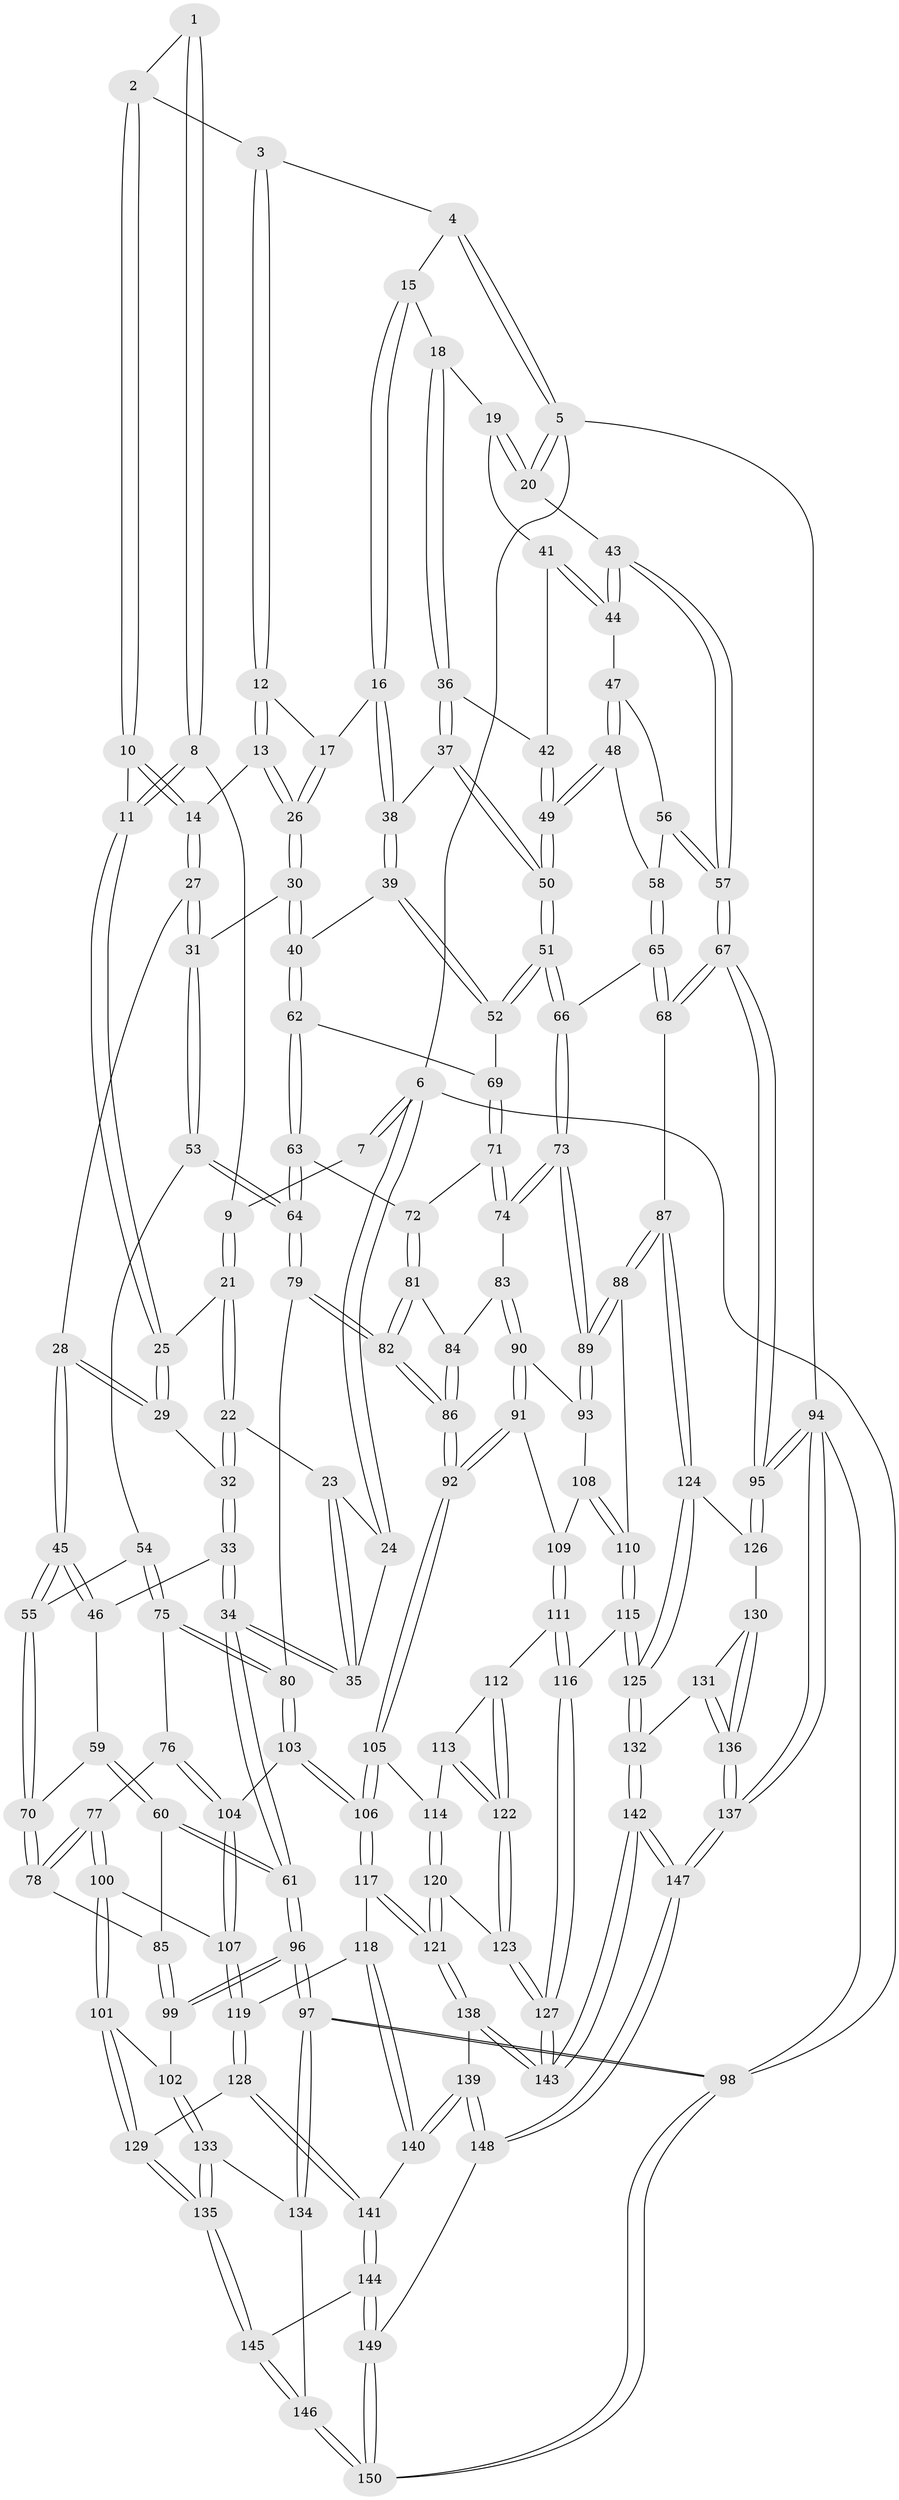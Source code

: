 // Generated by graph-tools (version 1.1) at 2025/11/02/27/25 16:11:55]
// undirected, 150 vertices, 372 edges
graph export_dot {
graph [start="1"]
  node [color=gray90,style=filled];
  1 [pos="+0.2822040612255948+0"];
  2 [pos="+0.5259583297822306+0"];
  3 [pos="+0.547885532676713+0"];
  4 [pos="+0.735221455723053+0"];
  5 [pos="+1+0"];
  6 [pos="+0+0"];
  7 [pos="+0.10475206799826922+0"];
  8 [pos="+0.3350603114037716+0.08241163317500529"];
  9 [pos="+0.17067923845566846+0.023531990623470892"];
  10 [pos="+0.3834808005440384+0.10163340842554985"];
  11 [pos="+0.35885755366285643+0.10417377497763454"];
  12 [pos="+0.5411072805615502+0.051128908757794404"];
  13 [pos="+0.45573720819815544+0.14213132002132575"];
  14 [pos="+0.40924603093151496+0.12697600539006668"];
  15 [pos="+0.740425636059527+0"];
  16 [pos="+0.6359848159163357+0.1578068944729068"];
  17 [pos="+0.5694678422083521+0.12181342644360267"];
  18 [pos="+0.799479248741692+0.12968830855612207"];
  19 [pos="+0.9236720368892726+0.16530852190199177"];
  20 [pos="+1+0"];
  21 [pos="+0.16506884401522592+0.07519800063877291"];
  22 [pos="+0.15834096259755218+0.0972560378146638"];
  23 [pos="+0.11078786504244557+0.1167969634426584"];
  24 [pos="+0+0"];
  25 [pos="+0.32048157741355604+0.1452757476736126"];
  26 [pos="+0.49835715882252085+0.19431021729675824"];
  27 [pos="+0.3870121669923828+0.25361699993927495"];
  28 [pos="+0.3393356080168228+0.26358045034700334"];
  29 [pos="+0.2940439347874873+0.21010906740117613"];
  30 [pos="+0.5096479834662283+0.2756306608037327"];
  31 [pos="+0.49113296707615745+0.28136936323851947"];
  32 [pos="+0.18950074102953304+0.20827165641145431"];
  33 [pos="+0.15807297698291184+0.2655105707693962"];
  34 [pos="+0+0.32805971377330495"];
  35 [pos="+0+0.30952836925941624"];
  36 [pos="+0.7398722409598689+0.21894774443251366"];
  37 [pos="+0.7389191531604153+0.21959134374680553"];
  38 [pos="+0.6613230620849645+0.22500273053359782"];
  39 [pos="+0.6044156023766741+0.2862240650994047"];
  40 [pos="+0.5701252598378462+0.2976911771372595"];
  41 [pos="+0.9132658991323592+0.22658081444202677"];
  42 [pos="+0.8530807604745415+0.2637516861294621"];
  43 [pos="+1+0.31951812845979666"];
  44 [pos="+0.9291438376766168+0.25531662179715003"];
  45 [pos="+0.30035273315582484+0.3772221890473821"];
  46 [pos="+0.18047727685349424+0.3010734533131024"];
  47 [pos="+0.9336566160822303+0.3110037552494893"];
  48 [pos="+0.9149549094777647+0.3428807126346959"];
  49 [pos="+0.8437663646721104+0.36487898388084894"];
  50 [pos="+0.7967543219349119+0.4115020528842847"];
  51 [pos="+0.7964727602381729+0.4122282073060875"];
  52 [pos="+0.7270519731151504+0.406323024282952"];
  53 [pos="+0.3974184534131773+0.4230642095344844"];
  54 [pos="+0.3185679216769932+0.4133017170368978"];
  55 [pos="+0.30912967451962897+0.4090724862904527"];
  56 [pos="+1+0.32129723864109944"];
  57 [pos="+1+0.3318355644885739"];
  58 [pos="+0.9380872086343229+0.36404949714715445"];
  59 [pos="+0.14897321015562603+0.4018493047787482"];
  60 [pos="+0+0.420919129362541"];
  61 [pos="+0+0.34433339715935773"];
  62 [pos="+0.5682135857532915+0.32465796444258166"];
  63 [pos="+0.5422837886527851+0.447891427309204"];
  64 [pos="+0.46159902106446365+0.48011828840684384"];
  65 [pos="+1+0.465369045410403"];
  66 [pos="+0.8076604112896087+0.4380244560332491"];
  67 [pos="+1+0.5207646615272713"];
  68 [pos="+1+0.5203859853032969"];
  69 [pos="+0.6604890452148819+0.450348198951771"];
  70 [pos="+0.22942425299626965+0.4690163411697121"];
  71 [pos="+0.6263368078086833+0.48719376076325077"];
  72 [pos="+0.5806799592530446+0.4710872374646982"];
  73 [pos="+0.801170841166967+0.5351947133022993"];
  74 [pos="+0.6366169081089281+0.5155676248123169"];
  75 [pos="+0.34700221687181826+0.5782646164665939"];
  76 [pos="+0.3146187052098422+0.5920513394079292"];
  77 [pos="+0.23053213921391974+0.5743072666272759"];
  78 [pos="+0.2000051944604457+0.5291197119532023"];
  79 [pos="+0.45691548508395213+0.5514198956990954"];
  80 [pos="+0.39721815041710257+0.586149866797729"];
  81 [pos="+0.5548970553582778+0.5455321881180917"];
  82 [pos="+0.49663303376042717+0.5874157991398498"];
  83 [pos="+0.6342839192666866+0.5340123466093758"];
  84 [pos="+0.5971734590101694+0.5550686957225103"];
  85 [pos="+0.12213150388651016+0.5404734277005128"];
  86 [pos="+0.5294275580645448+0.6362637993214709"];
  87 [pos="+0.8291585917983167+0.6331783034247318"];
  88 [pos="+0.8267715984384497+0.6309735282193637"];
  89 [pos="+0.8210965805036522+0.6227104639791835"];
  90 [pos="+0.6344387971389664+0.5344818073669622"];
  91 [pos="+0.5913062910274097+0.6494152579140763"];
  92 [pos="+0.5297745279865407+0.6372077225843749"];
  93 [pos="+0.6810730584733736+0.6062507123266166"];
  94 [pos="+1+1"];
  95 [pos="+1+0.8448530726852922"];
  96 [pos="+0+0.6635256945345647"];
  97 [pos="+0+0.8666449300751672"];
  98 [pos="+0+1"];
  99 [pos="+0.06964131391927585+0.6571711998909682"];
  100 [pos="+0.20906738889105078+0.7061807575240472"];
  101 [pos="+0.18215708569953476+0.7256592045926427"];
  102 [pos="+0.13503512300238954+0.7239196148307171"];
  103 [pos="+0.39763932273557734+0.6228475891449107"];
  104 [pos="+0.31654824036837087+0.68660340908168"];
  105 [pos="+0.506688683952307+0.680357352987208"];
  106 [pos="+0.42112651478926655+0.711293555736224"];
  107 [pos="+0.31123799568296256+0.7127368980086006"];
  108 [pos="+0.6195687502658044+0.6573487952028664"];
  109 [pos="+0.606950679092452+0.6568539126264209"];
  110 [pos="+0.6659010533535142+0.7029210876198628"];
  111 [pos="+0.593091851550363+0.7510631785967896"];
  112 [pos="+0.5770782203077126+0.7500057902788565"];
  113 [pos="+0.5333505260548594+0.7207811516107551"];
  114 [pos="+0.5147334068270402+0.6992741207873177"];
  115 [pos="+0.6645298037350083+0.7882891987747327"];
  116 [pos="+0.6373941839152579+0.7863768144882619"];
  117 [pos="+0.39121536463487655+0.7508186761143267"];
  118 [pos="+0.38223365600465287+0.7526152833302304"];
  119 [pos="+0.36100623224013484+0.7548074385541301"];
  120 [pos="+0.48610261610529815+0.8111587974635207"];
  121 [pos="+0.46393686339214885+0.8141608905055124"];
  122 [pos="+0.5243654003935333+0.8066243492756152"];
  123 [pos="+0.518577995945058+0.8167295452117191"];
  124 [pos="+0.8328946539202056+0.6617487088094527"];
  125 [pos="+0.7155325106434557+0.8248189178387838"];
  126 [pos="+0.8702387877560064+0.7119323849152617"];
  127 [pos="+0.554025725200026+0.8461909912507015"];
  128 [pos="+0.35127972324294027+0.7713046821503585"];
  129 [pos="+0.22395558621726064+0.8273873443084098"];
  130 [pos="+0.8752526752819764+0.7714439041397391"];
  131 [pos="+0.8063801366907726+0.8331849653378819"];
  132 [pos="+0.7213378992860738+0.8472768884695542"];
  133 [pos="+0.07337720434248296+0.8209059572993136"];
  134 [pos="+0.06320830455997874+0.8282819610972224"];
  135 [pos="+0.22258656480940392+0.8867603722828986"];
  136 [pos="+0.9163851489402741+0.8760117036812198"];
  137 [pos="+1+1"];
  138 [pos="+0.43560474383527925+0.9070438845475159"];
  139 [pos="+0.42120265658615047+0.9147648078062454"];
  140 [pos="+0.4033872991284795+0.9092058992736528"];
  141 [pos="+0.32872735453635876+0.8960512893395588"];
  142 [pos="+0.7080104032703796+1"];
  143 [pos="+0.5707945476089201+0.9440034332069002"];
  144 [pos="+0.3016591418945624+0.9100849485855467"];
  145 [pos="+0.22331498755269977+0.8890660677964872"];
  146 [pos="+0.1348854368718512+0.9987316962618185"];
  147 [pos="+0.7363688178896031+1"];
  148 [pos="+0.4042971607242222+1"];
  149 [pos="+0.3406684673049273+1"];
  150 [pos="+0+1"];
  1 -- 2;
  1 -- 8;
  1 -- 8;
  2 -- 3;
  2 -- 10;
  2 -- 10;
  3 -- 4;
  3 -- 12;
  3 -- 12;
  4 -- 5;
  4 -- 5;
  4 -- 15;
  5 -- 6;
  5 -- 20;
  5 -- 20;
  5 -- 94;
  6 -- 7;
  6 -- 7;
  6 -- 24;
  6 -- 24;
  6 -- 98;
  7 -- 9;
  8 -- 9;
  8 -- 11;
  8 -- 11;
  9 -- 21;
  9 -- 21;
  10 -- 11;
  10 -- 14;
  10 -- 14;
  11 -- 25;
  11 -- 25;
  12 -- 13;
  12 -- 13;
  12 -- 17;
  13 -- 14;
  13 -- 26;
  13 -- 26;
  14 -- 27;
  14 -- 27;
  15 -- 16;
  15 -- 16;
  15 -- 18;
  16 -- 17;
  16 -- 38;
  16 -- 38;
  17 -- 26;
  17 -- 26;
  18 -- 19;
  18 -- 36;
  18 -- 36;
  19 -- 20;
  19 -- 20;
  19 -- 41;
  20 -- 43;
  21 -- 22;
  21 -- 22;
  21 -- 25;
  22 -- 23;
  22 -- 32;
  22 -- 32;
  23 -- 24;
  23 -- 35;
  23 -- 35;
  24 -- 35;
  25 -- 29;
  25 -- 29;
  26 -- 30;
  26 -- 30;
  27 -- 28;
  27 -- 31;
  27 -- 31;
  28 -- 29;
  28 -- 29;
  28 -- 45;
  28 -- 45;
  29 -- 32;
  30 -- 31;
  30 -- 40;
  30 -- 40;
  31 -- 53;
  31 -- 53;
  32 -- 33;
  32 -- 33;
  33 -- 34;
  33 -- 34;
  33 -- 46;
  34 -- 35;
  34 -- 35;
  34 -- 61;
  34 -- 61;
  36 -- 37;
  36 -- 37;
  36 -- 42;
  37 -- 38;
  37 -- 50;
  37 -- 50;
  38 -- 39;
  38 -- 39;
  39 -- 40;
  39 -- 52;
  39 -- 52;
  40 -- 62;
  40 -- 62;
  41 -- 42;
  41 -- 44;
  41 -- 44;
  42 -- 49;
  42 -- 49;
  43 -- 44;
  43 -- 44;
  43 -- 57;
  43 -- 57;
  44 -- 47;
  45 -- 46;
  45 -- 46;
  45 -- 55;
  45 -- 55;
  46 -- 59;
  47 -- 48;
  47 -- 48;
  47 -- 56;
  48 -- 49;
  48 -- 49;
  48 -- 58;
  49 -- 50;
  49 -- 50;
  50 -- 51;
  50 -- 51;
  51 -- 52;
  51 -- 52;
  51 -- 66;
  51 -- 66;
  52 -- 69;
  53 -- 54;
  53 -- 64;
  53 -- 64;
  54 -- 55;
  54 -- 75;
  54 -- 75;
  55 -- 70;
  55 -- 70;
  56 -- 57;
  56 -- 57;
  56 -- 58;
  57 -- 67;
  57 -- 67;
  58 -- 65;
  58 -- 65;
  59 -- 60;
  59 -- 60;
  59 -- 70;
  60 -- 61;
  60 -- 61;
  60 -- 85;
  61 -- 96;
  61 -- 96;
  62 -- 63;
  62 -- 63;
  62 -- 69;
  63 -- 64;
  63 -- 64;
  63 -- 72;
  64 -- 79;
  64 -- 79;
  65 -- 66;
  65 -- 68;
  65 -- 68;
  66 -- 73;
  66 -- 73;
  67 -- 68;
  67 -- 68;
  67 -- 95;
  67 -- 95;
  68 -- 87;
  69 -- 71;
  69 -- 71;
  70 -- 78;
  70 -- 78;
  71 -- 72;
  71 -- 74;
  71 -- 74;
  72 -- 81;
  72 -- 81;
  73 -- 74;
  73 -- 74;
  73 -- 89;
  73 -- 89;
  74 -- 83;
  75 -- 76;
  75 -- 80;
  75 -- 80;
  76 -- 77;
  76 -- 104;
  76 -- 104;
  77 -- 78;
  77 -- 78;
  77 -- 100;
  77 -- 100;
  78 -- 85;
  79 -- 80;
  79 -- 82;
  79 -- 82;
  80 -- 103;
  80 -- 103;
  81 -- 82;
  81 -- 82;
  81 -- 84;
  82 -- 86;
  82 -- 86;
  83 -- 84;
  83 -- 90;
  83 -- 90;
  84 -- 86;
  84 -- 86;
  85 -- 99;
  85 -- 99;
  86 -- 92;
  86 -- 92;
  87 -- 88;
  87 -- 88;
  87 -- 124;
  87 -- 124;
  88 -- 89;
  88 -- 89;
  88 -- 110;
  89 -- 93;
  89 -- 93;
  90 -- 91;
  90 -- 91;
  90 -- 93;
  91 -- 92;
  91 -- 92;
  91 -- 109;
  92 -- 105;
  92 -- 105;
  93 -- 108;
  94 -- 95;
  94 -- 95;
  94 -- 137;
  94 -- 137;
  94 -- 98;
  95 -- 126;
  95 -- 126;
  96 -- 97;
  96 -- 97;
  96 -- 99;
  96 -- 99;
  97 -- 98;
  97 -- 98;
  97 -- 134;
  97 -- 134;
  98 -- 150;
  98 -- 150;
  99 -- 102;
  100 -- 101;
  100 -- 101;
  100 -- 107;
  101 -- 102;
  101 -- 129;
  101 -- 129;
  102 -- 133;
  102 -- 133;
  103 -- 104;
  103 -- 106;
  103 -- 106;
  104 -- 107;
  104 -- 107;
  105 -- 106;
  105 -- 106;
  105 -- 114;
  106 -- 117;
  106 -- 117;
  107 -- 119;
  107 -- 119;
  108 -- 109;
  108 -- 110;
  108 -- 110;
  109 -- 111;
  109 -- 111;
  110 -- 115;
  110 -- 115;
  111 -- 112;
  111 -- 116;
  111 -- 116;
  112 -- 113;
  112 -- 122;
  112 -- 122;
  113 -- 114;
  113 -- 122;
  113 -- 122;
  114 -- 120;
  114 -- 120;
  115 -- 116;
  115 -- 125;
  115 -- 125;
  116 -- 127;
  116 -- 127;
  117 -- 118;
  117 -- 121;
  117 -- 121;
  118 -- 119;
  118 -- 140;
  118 -- 140;
  119 -- 128;
  119 -- 128;
  120 -- 121;
  120 -- 121;
  120 -- 123;
  121 -- 138;
  121 -- 138;
  122 -- 123;
  122 -- 123;
  123 -- 127;
  123 -- 127;
  124 -- 125;
  124 -- 125;
  124 -- 126;
  125 -- 132;
  125 -- 132;
  126 -- 130;
  127 -- 143;
  127 -- 143;
  128 -- 129;
  128 -- 141;
  128 -- 141;
  129 -- 135;
  129 -- 135;
  130 -- 131;
  130 -- 136;
  130 -- 136;
  131 -- 132;
  131 -- 136;
  131 -- 136;
  132 -- 142;
  132 -- 142;
  133 -- 134;
  133 -- 135;
  133 -- 135;
  134 -- 146;
  135 -- 145;
  135 -- 145;
  136 -- 137;
  136 -- 137;
  137 -- 147;
  137 -- 147;
  138 -- 139;
  138 -- 143;
  138 -- 143;
  139 -- 140;
  139 -- 140;
  139 -- 148;
  139 -- 148;
  140 -- 141;
  141 -- 144;
  141 -- 144;
  142 -- 143;
  142 -- 143;
  142 -- 147;
  142 -- 147;
  144 -- 145;
  144 -- 149;
  144 -- 149;
  145 -- 146;
  145 -- 146;
  146 -- 150;
  146 -- 150;
  147 -- 148;
  147 -- 148;
  148 -- 149;
  149 -- 150;
  149 -- 150;
}
